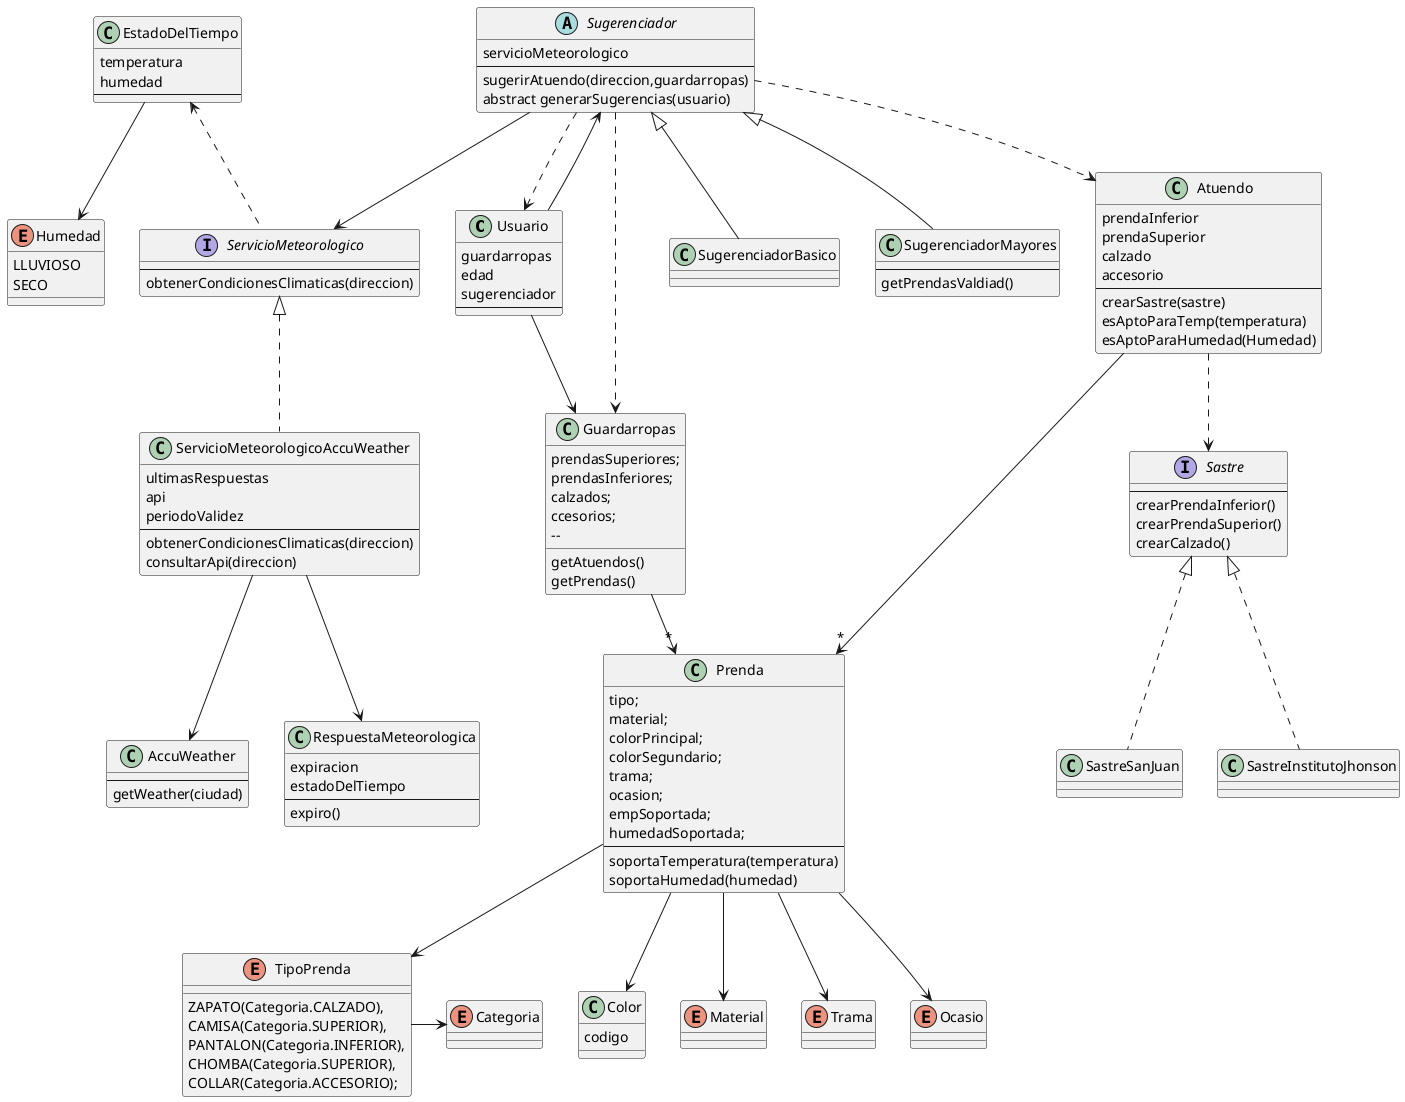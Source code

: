 @startuml

class Usuario{
guardarropas
edad
sugerenciador
--
}
class Guardarropas{
prendasSuperiores;
  prendasInferiores;
 calzados;
  ccesorios;
  --
  getAtuendos()
  getPrendas()
}

abstract class Sugerenciador{
servicioMeteorologico
--
sugerirAtuendo(direccion,guardarropas)
abstract generarSugerencias(usuario)
}
class SugerenciadorBasico extends Sugerenciador{

}
class SugerenciadorMayores extends Sugerenciador{
--
getPrendasValdiad()
}

interface ServicioMeteorologico{
--
obtenerCondicionesClimaticas(direccion)
}
class ServicioMeteorologicoAccuWeather implements ServicioMeteorologico{
ultimasRespuestas
api
periodoValidez
--
obtenerCondicionesClimaticas(direccion)
consultarApi(direccion)
}
class AccuWeather{
--
getWeather(ciudad)
}
class EstadoDelTiempo{
temperatura
humedad
--
}
class RespuestaMeteorologica{
expiracion
estadoDelTiempo
--
expiro()
}
enum Humedad{
LLUVIOSO
SECO
}

class Prenda{
  tipo;
  material;
  colorPrincipal;
  colorSegundario;
  trama;
  ocasion;
  empSoportada;
  humedadSoportada;
  --
  soportaTemperatura(temperatura)
  soportaHumedad(humedad)
}

class Color{
codigo
}
enum Material{}
enum Categoria{}
enum TipoPrenda{
  ZAPATO(Categoria.CALZADO),
  CAMISA(Categoria.SUPERIOR),
  PANTALON(Categoria.INFERIOR),
  CHOMBA(Categoria.SUPERIOR),
  COLLAR(Categoria.ACCESORIO);
  }
enum Trama{}
enum Ocasio{}

class Atuendo{
prendaInferior
prendaSuperior
calzado
accesorio
--
crearSastre(sastre)
esAptoParaTemp(temperatura)
esAptoParaHumedad(Humedad)
}
interface Sastre{
--
crearPrendaInferior()
crearPrendaSuperior()
crearCalzado()
}
class SastreSanJuan implements Sastre{
}
class SastreInstitutoJhonson implements Sastre{
}


Prenda --> Material
Prenda --> TipoPrenda
Prenda --> Trama
Prenda --> Ocasio
Prenda --> Color
TipoPrenda -r-> Categoria

Atuendo -->"*" Prenda
Atuendo ..> Sastre

Guardarropas -->"*" Prenda

Usuario --> Guardarropas
Usuario --> Sugerenciador

Sugerenciador ..> Usuario
Sugerenciador ..>Atuendo
Sugerenciador ..> Guardarropas
Sugerenciador -->ServicioMeteorologico

ServicioMeteorologico .u.> EstadoDelTiempo

ServicioMeteorologicoAccuWeather--> AccuWeather
ServicioMeteorologicoAccuWeather --> RespuestaMeteorologica

EstadoDelTiempo --> Humedad
@enduml